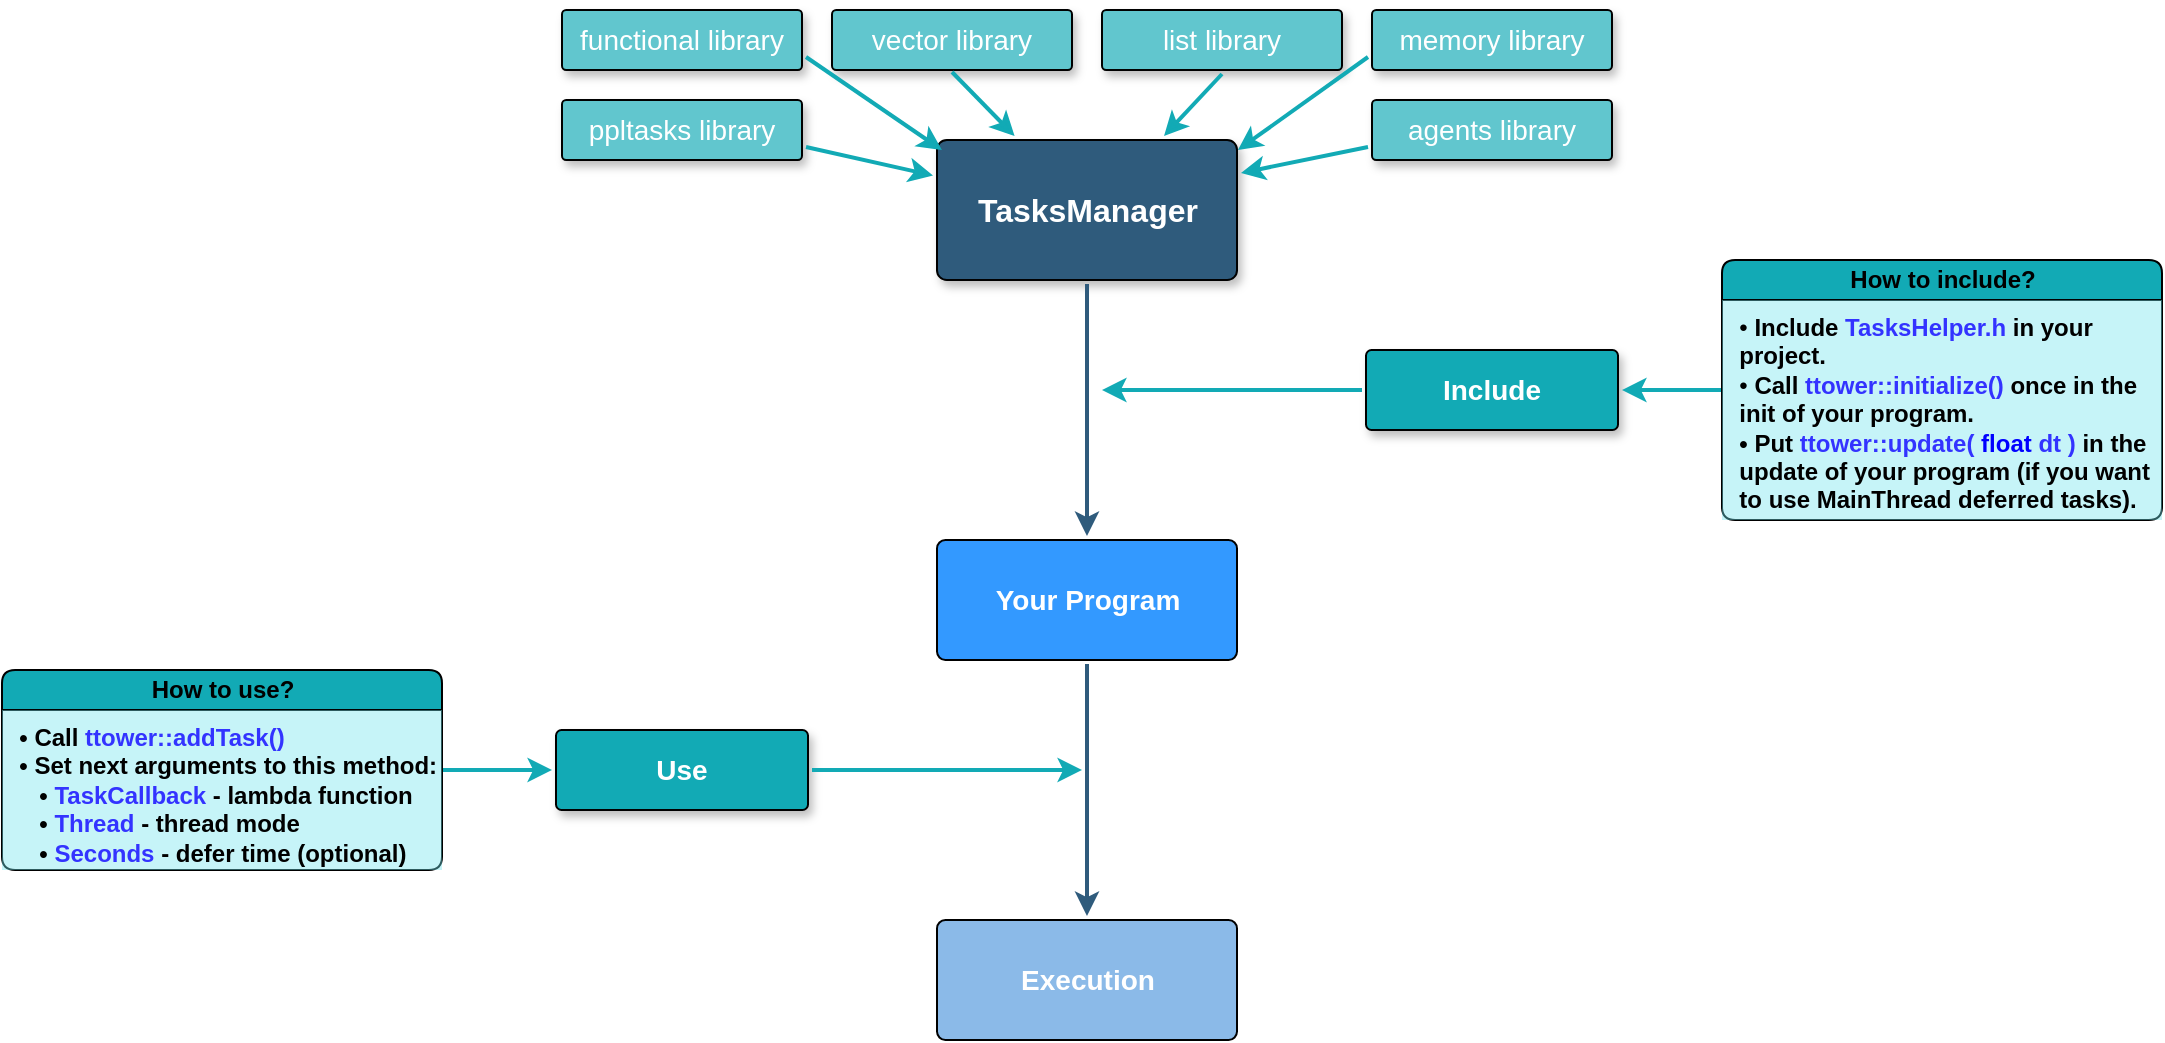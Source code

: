 <mxfile version="10.6.5"><diagram id="6a731a19-8d31-9384-78a2-239565b7b9f0" name="Page-1"><mxGraphModel dx="1188" dy="679" grid="1" gridSize="10" guides="1" tooltips="1" connect="1" arrows="1" fold="1" page="1" pageScale="1" pageWidth="1169" pageHeight="827" background="#ffffff" math="0" shadow="0"><root><mxCell id="0"/><mxCell id="1" parent="0"/><mxCell id="1749" value="&lt;div&gt;TasksManager&lt;/div&gt;" style="rounded=1;whiteSpace=wrap;html=1;shadow=1;labelBackgroundColor=none;strokeColor=#000000;strokeWidth=1;fillColor=#2F5B7C;fontFamily=Helvetica;fontSize=16;fontColor=#FFFFFF;align=center;fontStyle=1;spacing=5;arcSize=7;perimeterSpacing=2;" parent="1" vertex="1"><mxGeometry x="507.5" y="80" width="150" height="70" as="geometry"/></mxCell><mxCell id="1764" value="Your Program" style="rounded=1;whiteSpace=wrap;html=1;shadow=0;labelBackgroundColor=none;strokeColor=#000000;strokeWidth=1;fillColor=#3399FF;fontFamily=Helvetica;fontSize=14;fontColor=#FFFFFF;align=center;spacing=5;fontStyle=1;arcSize=7;perimeterSpacing=2;" parent="1" vertex="1"><mxGeometry x="507.5" y="280" width="150" height="60" as="geometry"/></mxCell><mxCell id="1767" value="&lt;b&gt;Execution&lt;/b&gt;" style="rounded=1;whiteSpace=wrap;html=1;shadow=0;labelBackgroundColor=none;strokeColor=#000000;strokeWidth=1;fillColor=#8BBAE8;fontFamily=Helvetica;fontSize=14;fontColor=#FFFFFF;align=center;spacing=5;arcSize=7;perimeterSpacing=2;" parent="1" vertex="1"><mxGeometry x="507.5" y="470" width="150" height="60" as="geometry"/></mxCell><mxCell id="1768" value="" style="edgeStyle=none;rounded=0;jumpStyle=none;html=1;shadow=0;labelBackgroundColor=none;startArrow=none;startFill=0;endArrow=classic;endFill=1;jettySize=auto;orthogonalLoop=1;strokeColor=#2f5b7c;strokeWidth=2;fontFamily=Helvetica;fontSize=14;fontColor=#FFFFFF;spacing=5;" parent="1" source="1764" target="1767" edge="1"><mxGeometry relative="1" as="geometry"/></mxCell><mxCell id="1778" value="functional library" style="rounded=1;whiteSpace=wrap;html=1;shadow=1;labelBackgroundColor=none;strokeColor=#000000;strokeWidth=1;fillColor=#61c6ce;fontFamily=Helvetica;fontSize=14;fontColor=#FFFFFF;align=center;spacing=5;fontStyle=0;arcSize=7;perimeterSpacing=2;" parent="1" vertex="1"><mxGeometry x="320" y="15" width="120" height="30" as="geometry"/></mxCell><mxCell id="XwLtRZcmwpa3Owz-TSvp-1779" value="vector library" style="rounded=1;whiteSpace=wrap;html=1;shadow=1;labelBackgroundColor=none;strokeColor=#000000;strokeWidth=1;fillColor=#61c6ce;fontFamily=Helvetica;fontSize=14;fontColor=#FFFFFF;align=center;spacing=5;fontStyle=0;arcSize=7;perimeterSpacing=1;glass=0;comic=0;collapsible=0;autosize=0;fixDash=0;snapToPoint=0;portConstraintRotation=0;noLabel=0;absoluteArcSize=0;imageAspect=1;resizeHeight=0;gradientColor=none;" vertex="1" parent="1"><mxGeometry x="455" y="15" width="120" height="30" as="geometry"/></mxCell><mxCell id="XwLtRZcmwpa3Owz-TSvp-1780" value="&lt;div&gt;list library&lt;/div&gt;" style="rounded=1;whiteSpace=wrap;html=1;shadow=1;labelBackgroundColor=none;strokeColor=#000000;strokeWidth=1;fillColor=#61c6ce;fontFamily=Helvetica;fontSize=14;fontColor=#FFFFFF;align=center;spacing=5;fontStyle=0;arcSize=7;perimeterSpacing=2;" vertex="1" parent="1"><mxGeometry x="590" y="15" width="120" height="30" as="geometry"/></mxCell><mxCell id="XwLtRZcmwpa3Owz-TSvp-1781" value="memory library" style="rounded=1;whiteSpace=wrap;html=1;shadow=1;labelBackgroundColor=none;strokeColor=#000000;strokeWidth=1;fillColor=#61c6ce;fontFamily=Helvetica;fontSize=14;fontColor=#FFFFFF;align=center;spacing=5;fontStyle=0;arcSize=7;perimeterSpacing=2;" vertex="1" parent="1"><mxGeometry x="725" y="15" width="120" height="30" as="geometry"/></mxCell><mxCell id="XwLtRZcmwpa3Owz-TSvp-1783" value="&lt;div&gt;ppltasks library&lt;/div&gt;" style="rounded=1;whiteSpace=wrap;html=1;shadow=1;labelBackgroundColor=none;strokeColor=#000000;strokeWidth=1;fillColor=#61c6ce;fontFamily=Helvetica;fontSize=14;fontColor=#FFFFFF;align=center;spacing=5;fontStyle=0;arcSize=7;perimeterSpacing=2;" vertex="1" parent="1"><mxGeometry x="320" y="60" width="120" height="30" as="geometry"/></mxCell><mxCell id="XwLtRZcmwpa3Owz-TSvp-1784" value="agents library" style="rounded=1;whiteSpace=wrap;html=1;shadow=1;labelBackgroundColor=none;strokeColor=#000000;strokeWidth=1;fillColor=#61c6ce;fontFamily=Helvetica;fontSize=14;fontColor=#FFFFFF;align=center;spacing=5;fontStyle=0;arcSize=7;perimeterSpacing=2;" vertex="1" parent="1"><mxGeometry x="725" y="60" width="120" height="30" as="geometry"/></mxCell><mxCell id="XwLtRZcmwpa3Owz-TSvp-1785" value="" style="edgeStyle=none;rounded=1;jumpStyle=none;html=1;shadow=0;labelBackgroundColor=none;startArrow=none;startFill=0;jettySize=auto;orthogonalLoop=1;strokeColor=#12AAB5;strokeWidth=2;fontFamily=Helvetica;fontSize=14;fontColor=#FFFFFF;spacing=5;fontStyle=1;fillColor=#b0e3e6;exitX=1;exitY=0.75;exitDx=0;exitDy=0;" edge="1" parent="1" source="XwLtRZcmwpa3Owz-TSvp-1783" target="1749"><mxGeometry relative="1" as="geometry"><mxPoint x="439.917" y="90" as="sourcePoint"/><mxPoint x="483.083" y="165" as="targetPoint"/></mxGeometry></mxCell><mxCell id="XwLtRZcmwpa3Owz-TSvp-1786" value="" style="edgeStyle=none;rounded=1;jumpStyle=none;html=1;shadow=0;labelBackgroundColor=none;startArrow=none;startFill=0;jettySize=auto;orthogonalLoop=1;strokeColor=#12AAB5;strokeWidth=2;fontFamily=Helvetica;fontSize=14;fontColor=#FFFFFF;spacing=5;fontStyle=1;fillColor=#b0e3e6;entryX=0.029;entryY=0.095;entryDx=0;entryDy=0;entryPerimeter=0;exitX=1;exitY=0.75;exitDx=0;exitDy=0;" edge="1" parent="1" source="1778" target="1749"><mxGeometry relative="1" as="geometry"><mxPoint x="439.917" y="39.5" as="sourcePoint"/><mxPoint x="505.5" y="50.999" as="targetPoint"/></mxGeometry></mxCell><mxCell id="XwLtRZcmwpa3Owz-TSvp-1787" value="" style="edgeStyle=none;rounded=1;jumpStyle=none;html=1;shadow=0;labelBackgroundColor=none;startArrow=none;startFill=0;jettySize=auto;orthogonalLoop=1;strokeColor=#12AAB5;strokeWidth=2;fontFamily=Helvetica;fontSize=14;fontColor=#FFFFFF;spacing=5;fontStyle=1;fillColor=#b0e3e6;exitX=0.5;exitY=1;exitDx=0;exitDy=0;" edge="1" parent="1" source="XwLtRZcmwpa3Owz-TSvp-1779" target="1749"><mxGeometry relative="1" as="geometry"><mxPoint x="514.917" y="38.5" as="sourcePoint"/><mxPoint x="505" y="178.5" as="targetPoint"/></mxGeometry></mxCell><mxCell id="XwLtRZcmwpa3Owz-TSvp-1788" value="" style="edgeStyle=none;jumpStyle=none;html=1;shadow=0;labelBackgroundColor=none;startArrow=none;startFill=0;jettySize=auto;orthogonalLoop=1;strokeColor=#12AAB5;strokeWidth=2;fontFamily=Helvetica;fontSize=14;fontColor=#FFFFFF;spacing=5;fontStyle=1;fillColor=#b0e3e6;entryX=0.99;entryY=0.095;entryDx=0;entryDy=0;entryPerimeter=0;exitX=0;exitY=0.75;exitDx=0;exitDy=0;targetPerimeterSpacing=0;sourcePerimeterSpacing=0;startSize=6;comic=0;rounded=1;" edge="1" parent="1" source="XwLtRZcmwpa3Owz-TSvp-1781" target="1749"><mxGeometry relative="1" as="geometry"><mxPoint x="657" y="45" as="sourcePoint"/><mxPoint x="725" y="91" as="targetPoint"/></mxGeometry></mxCell><mxCell id="XwLtRZcmwpa3Owz-TSvp-1795" value="" style="edgeStyle=none;rounded=1;jumpStyle=none;html=1;shadow=0;labelBackgroundColor=none;startArrow=none;startFill=0;jettySize=auto;orthogonalLoop=1;strokeColor=#12AAB5;strokeWidth=2;fontFamily=Helvetica;fontSize=14;fontColor=#FFFFFF;spacing=5;fontStyle=1;fillColor=#b0e3e6;entryX=0.75;entryY=0;entryDx=0;entryDy=0;exitX=0.5;exitY=1;exitDx=0;exitDy=0;" edge="1" parent="1" source="XwLtRZcmwpa3Owz-TSvp-1780" target="1749"><mxGeometry relative="1" as="geometry"><mxPoint x="765" y="105" as="sourcePoint"/><mxPoint x="700" y="151" as="targetPoint"/></mxGeometry></mxCell><mxCell id="XwLtRZcmwpa3Owz-TSvp-1796" value="" style="edgeStyle=none;rounded=1;jumpStyle=none;html=1;shadow=0;labelBackgroundColor=none;startArrow=none;startFill=0;jettySize=auto;orthogonalLoop=1;strokeColor=#12AAB5;strokeWidth=2;fontFamily=Helvetica;fontSize=14;fontColor=#FFFFFF;spacing=5;fontStyle=1;fillColor=#b0e3e6;exitX=0;exitY=0.75;exitDx=0;exitDy=0;entryX=1;entryY=0.25;entryDx=0;entryDy=0;" edge="1" parent="1" source="XwLtRZcmwpa3Owz-TSvp-1784" target="1749"><mxGeometry relative="1" as="geometry"><mxPoint x="781.5" y="125" as="sourcePoint"/><mxPoint x="845" y="139.011" as="targetPoint"/></mxGeometry></mxCell><mxCell id="XwLtRZcmwpa3Owz-TSvp-1799" value="" style="edgeStyle=none;rounded=0;jumpStyle=none;html=1;shadow=0;labelBackgroundColor=none;startArrow=none;startFill=0;endArrow=classic;endFill=1;jettySize=auto;orthogonalLoop=1;strokeColor=#2F5B7C;strokeWidth=2;fontFamily=Helvetica;fontSize=16;fontColor=#23445D;spacing=5;exitX=0.5;exitY=1;exitDx=0;exitDy=0;entryX=0.5;entryY=0;entryDx=0;entryDy=0;" edge="1" parent="1" source="1749" target="1764"><mxGeometry relative="1" as="geometry"><mxPoint x="583" y="152" as="sourcePoint"/><mxPoint x="700" y="205" as="targetPoint"/></mxGeometry></mxCell><mxCell id="XwLtRZcmwpa3Owz-TSvp-1800" value="Include" style="rounded=1;whiteSpace=wrap;html=1;shadow=1;labelBackgroundColor=none;strokeColor=#000000;strokeWidth=1;fillColor=#12aab5;fontFamily=Helvetica;fontSize=14;fontColor=#FFFFFF;align=center;spacing=5;fontStyle=1;arcSize=7;perimeterSpacing=2;" vertex="1" parent="1"><mxGeometry x="722" y="185" width="126" height="40" as="geometry"/></mxCell><mxCell id="XwLtRZcmwpa3Owz-TSvp-1802" value="" style="edgeStyle=none;rounded=1;jumpStyle=none;html=1;shadow=0;labelBackgroundColor=none;startArrow=none;startFill=0;jettySize=auto;orthogonalLoop=1;strokeColor=#12AAB5;strokeWidth=2;fontFamily=Helvetica;fontSize=14;fontColor=#FFFFFF;spacing=5;fontStyle=1;fillColor=#b0e3e6;exitX=0;exitY=0.5;exitDx=0;exitDy=0;" edge="1" parent="1" source="XwLtRZcmwpa3Owz-TSvp-1800"><mxGeometry relative="1" as="geometry"><mxPoint x="673" y="205" as="sourcePoint"/><mxPoint x="590" y="205" as="targetPoint"/></mxGeometry></mxCell><mxCell id="XwLtRZcmwpa3Owz-TSvp-1805" value="" style="edgeStyle=none;rounded=1;jumpStyle=none;html=1;shadow=0;labelBackgroundColor=none;startArrow=none;startFill=0;jettySize=auto;orthogonalLoop=1;strokeColor=#12AAB5;strokeWidth=2;fontFamily=Helvetica;fontSize=14;fontColor=#FFFFFF;spacing=5;fontStyle=1;fillColor=#b0e3e6;exitX=0;exitY=0.5;exitDx=0;exitDy=0;entryX=1;entryY=0.5;entryDx=0;entryDy=0;" edge="1" parent="1" target="XwLtRZcmwpa3Owz-TSvp-1800"><mxGeometry relative="1" as="geometry"><mxPoint x="900" y="205" as="sourcePoint"/><mxPoint x="754" y="269.5" as="targetPoint"/></mxGeometry></mxCell><mxCell id="XwLtRZcmwpa3Owz-TSvp-1806" value="How to include?" style="swimlane;html=1;startSize=20;horizontal=1;containerType=tree;rounded=1;arcSize=11;fillColor=#12AAB5;" vertex="1" parent="1"><mxGeometry x="900" y="140" width="220" height="130" as="geometry"><mxRectangle x="600" y="130" width="110" height="20" as="alternateBounds"/></mxGeometry></mxCell><mxCell id="XwLtRZcmwpa3Owz-TSvp-1809" value="&lt;div&gt;&amp;nbsp; • &lt;b&gt;Include &lt;font color=&quot;#3333FF&quot;&gt;TasksHelper.h&lt;/font&gt; in your &lt;br&gt;&lt;/b&gt;&lt;/div&gt;&lt;div&gt;&lt;b&gt;&amp;nbsp; project.&lt;br&gt;&lt;/b&gt;&lt;/div&gt;&lt;div&gt;&amp;nbsp; • &lt;b&gt;Call &lt;font color=&quot;#3333FF&quot;&gt;ttower::initialize()&lt;/font&gt; once in the&lt;/b&gt;&lt;/div&gt;&lt;div&gt;&lt;b&gt;&amp;nbsp; init of your program.&lt;/b&gt;&lt;br&gt;&lt;b&gt;&amp;nbsp; • Put &lt;font color=&quot;#3333FF&quot;&gt;ttower::update( &lt;font color=&quot;#0000FF&quot;&gt;float&lt;/font&gt; dt )&lt;/font&gt; in the &lt;br&gt;&lt;/b&gt;&lt;/div&gt;&lt;div&gt;&lt;b&gt;&amp;nbsp; update of your program (if you want &lt;br&gt;&lt;/b&gt;&lt;/div&gt;&lt;div&gt;&lt;b&gt;&amp;nbsp; to use MainThread deferred tasks).&lt;/b&gt;&lt;/div&gt;" style="text;html=1;fillColor=#70E4ED;opacity=40;" vertex="1" parent="XwLtRZcmwpa3Owz-TSvp-1806"><mxGeometry y="20" width="220" height="110" as="geometry"/></mxCell><mxCell id="XwLtRZcmwpa3Owz-TSvp-1810" value="&lt;p style=&quot;line-height: 120%&quot;&gt;Use&lt;/p&gt;" style="rounded=1;whiteSpace=wrap;html=1;shadow=1;labelBackgroundColor=none;strokeColor=#000000;strokeWidth=1;fillColor=#12aab5;fontFamily=Helvetica;fontSize=14;fontColor=#FFFFFF;align=center;spacing=5;fontStyle=1;arcSize=7;perimeterSpacing=2;" vertex="1" parent="1"><mxGeometry x="317" y="375" width="126" height="40" as="geometry"/></mxCell><mxCell id="XwLtRZcmwpa3Owz-TSvp-1811" value="" style="edgeStyle=none;rounded=1;jumpStyle=none;html=1;shadow=0;labelBackgroundColor=none;startArrow=none;startFill=0;jettySize=auto;orthogonalLoop=1;strokeColor=#12AAB5;strokeWidth=2;fontFamily=Helvetica;fontSize=14;fontColor=#FFFFFF;spacing=5;fontStyle=1;fillColor=#b0e3e6;exitX=1;exitY=0.5;exitDx=0;exitDy=0;entryX=0;entryY=0.5;entryDx=0;entryDy=0;" edge="1" parent="1" target="XwLtRZcmwpa3Owz-TSvp-1810" source="XwLtRZcmwpa3Owz-TSvp-1812"><mxGeometry relative="1" as="geometry"><mxPoint x="188" y="395" as="sourcePoint"/><mxPoint x="60" y="580" as="targetPoint"/></mxGeometry></mxCell><mxCell id="XwLtRZcmwpa3Owz-TSvp-1812" value="How to use?" style="swimlane;html=1;startSize=20;horizontal=1;containerType=tree;rounded=1;arcSize=11;fillColor=#12AAB5;" vertex="1" parent="1"><mxGeometry x="40" y="345" width="220" height="100" as="geometry"><mxRectangle x="600" y="130" width="110" height="20" as="alternateBounds"/></mxGeometry></mxCell><mxCell id="XwLtRZcmwpa3Owz-TSvp-1813" value="&lt;div&gt;&lt;b&gt;&amp;nbsp; • &lt;/b&gt;&lt;b&gt;Call &lt;font color=&quot;#3333FF&quot;&gt;ttower::addTask()&lt;/font&gt;&lt;/b&gt;&lt;br&gt;&lt;b&gt;&amp;nbsp; • Set next arguments to this method:&lt;/b&gt;&lt;/div&gt;&lt;div&gt;&lt;b&gt;&lt;b&gt;&amp;nbsp;&amp;nbsp;&amp;nbsp;&amp;nbsp; • &lt;/b&gt;&lt;font color=&quot;#3333FF&quot;&gt;TaskCallback&lt;/font&gt; - lambda function&lt;/b&gt;&lt;br&gt;&lt;b&gt;&lt;b&gt;&lt;b&gt;&amp;nbsp;&amp;nbsp;&amp;nbsp;&amp;nbsp; • &lt;/b&gt;&lt;/b&gt;&lt;font color=&quot;#3333FF&quot;&gt;Thread&lt;/font&gt; - thread mode&lt;/b&gt;&lt;/div&gt;&lt;div&gt;&lt;b&gt;&lt;b&gt;&lt;b&gt;&lt;b&gt;&amp;nbsp;&amp;nbsp;&amp;nbsp;&amp;nbsp; • &lt;/b&gt;&lt;/b&gt;&lt;/b&gt;&lt;font color=&quot;#3333FF&quot;&gt;Seconds&lt;/font&gt; - defer time (optional)&lt;br&gt;&lt;/b&gt;&lt;/div&gt;" style="text;html=1;fillColor=#70E4ED;opacity=40;" vertex="1" parent="XwLtRZcmwpa3Owz-TSvp-1812"><mxGeometry y="20" width="220" height="80" as="geometry"/></mxCell><mxCell id="XwLtRZcmwpa3Owz-TSvp-1814" value="" style="edgeStyle=none;rounded=1;jumpStyle=none;html=1;shadow=0;labelBackgroundColor=none;startArrow=none;startFill=0;jettySize=auto;orthogonalLoop=1;strokeColor=#12AAB5;strokeWidth=2;fontFamily=Helvetica;fontSize=14;fontColor=#FFFFFF;spacing=5;fontStyle=1;fillColor=#b0e3e6;exitX=1;exitY=0.5;exitDx=0;exitDy=0;" edge="1" parent="1" source="XwLtRZcmwpa3Owz-TSvp-1810"><mxGeometry relative="1" as="geometry"><mxPoint x="370.147" y="447.618" as="sourcePoint"/><mxPoint x="580" y="395" as="targetPoint"/></mxGeometry></mxCell></root></mxGraphModel></diagram></mxfile>